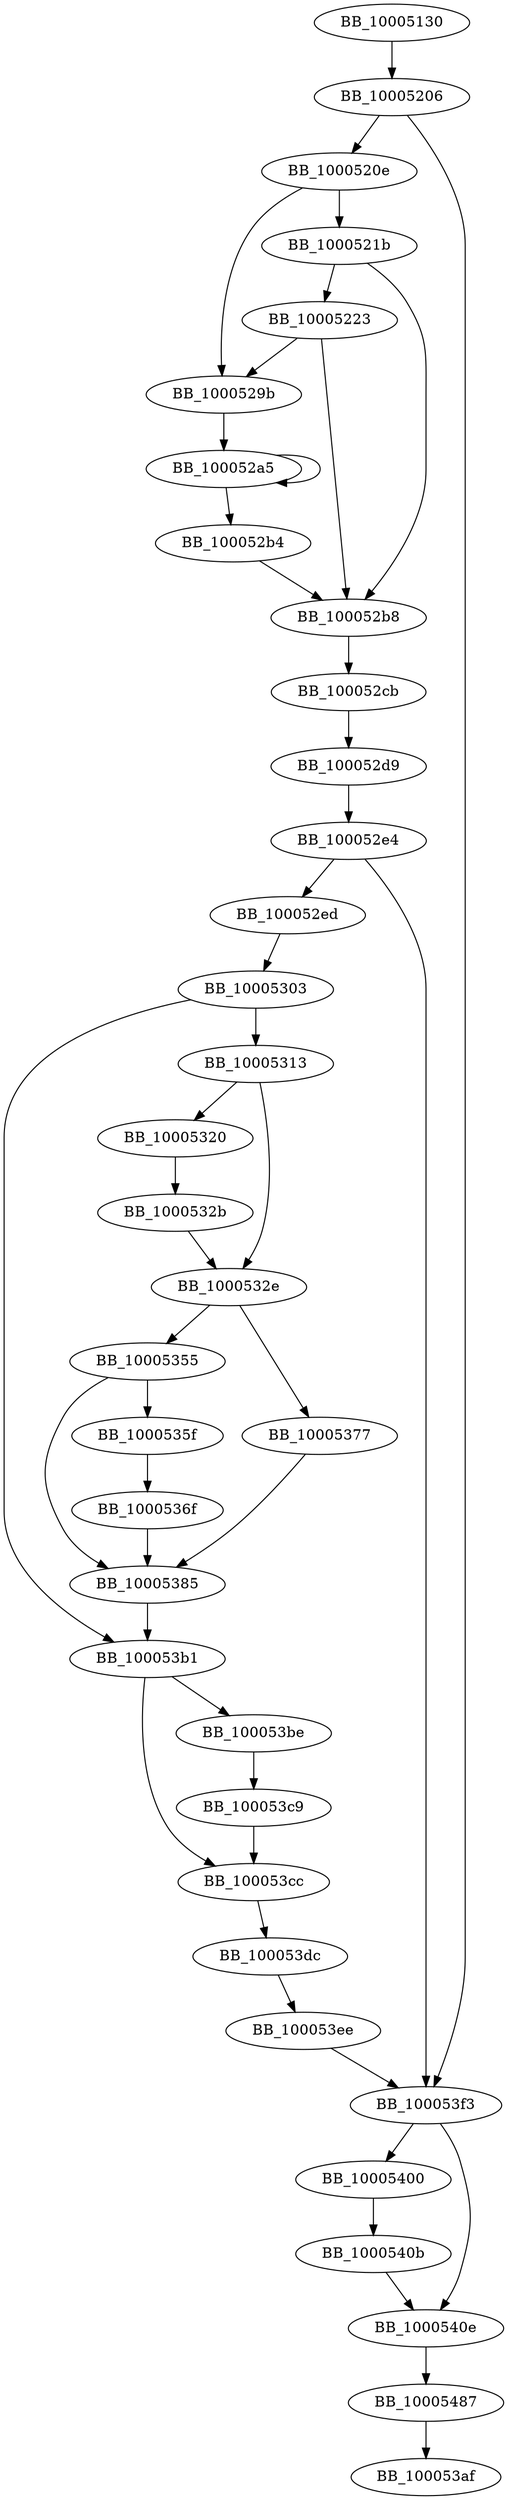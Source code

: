 DiGraph sub_10005130{
BB_10005130->BB_10005206
BB_10005206->BB_1000520e
BB_10005206->BB_100053f3
BB_1000520e->BB_1000521b
BB_1000520e->BB_1000529b
BB_1000521b->BB_10005223
BB_1000521b->BB_100052b8
BB_10005223->BB_1000529b
BB_10005223->BB_100052b8
BB_1000529b->BB_100052a5
BB_100052a5->BB_100052a5
BB_100052a5->BB_100052b4
BB_100052b4->BB_100052b8
BB_100052b8->BB_100052cb
BB_100052cb->BB_100052d9
BB_100052d9->BB_100052e4
BB_100052e4->BB_100052ed
BB_100052e4->BB_100053f3
BB_100052ed->BB_10005303
BB_10005303->BB_10005313
BB_10005303->BB_100053b1
BB_10005313->BB_10005320
BB_10005313->BB_1000532e
BB_10005320->BB_1000532b
BB_1000532b->BB_1000532e
BB_1000532e->BB_10005355
BB_1000532e->BB_10005377
BB_10005355->BB_1000535f
BB_10005355->BB_10005385
BB_1000535f->BB_1000536f
BB_1000536f->BB_10005385
BB_10005377->BB_10005385
BB_10005385->BB_100053b1
BB_100053b1->BB_100053be
BB_100053b1->BB_100053cc
BB_100053be->BB_100053c9
BB_100053c9->BB_100053cc
BB_100053cc->BB_100053dc
BB_100053dc->BB_100053ee
BB_100053ee->BB_100053f3
BB_100053f3->BB_10005400
BB_100053f3->BB_1000540e
BB_10005400->BB_1000540b
BB_1000540b->BB_1000540e
BB_1000540e->BB_10005487
BB_10005487->BB_100053af
}
